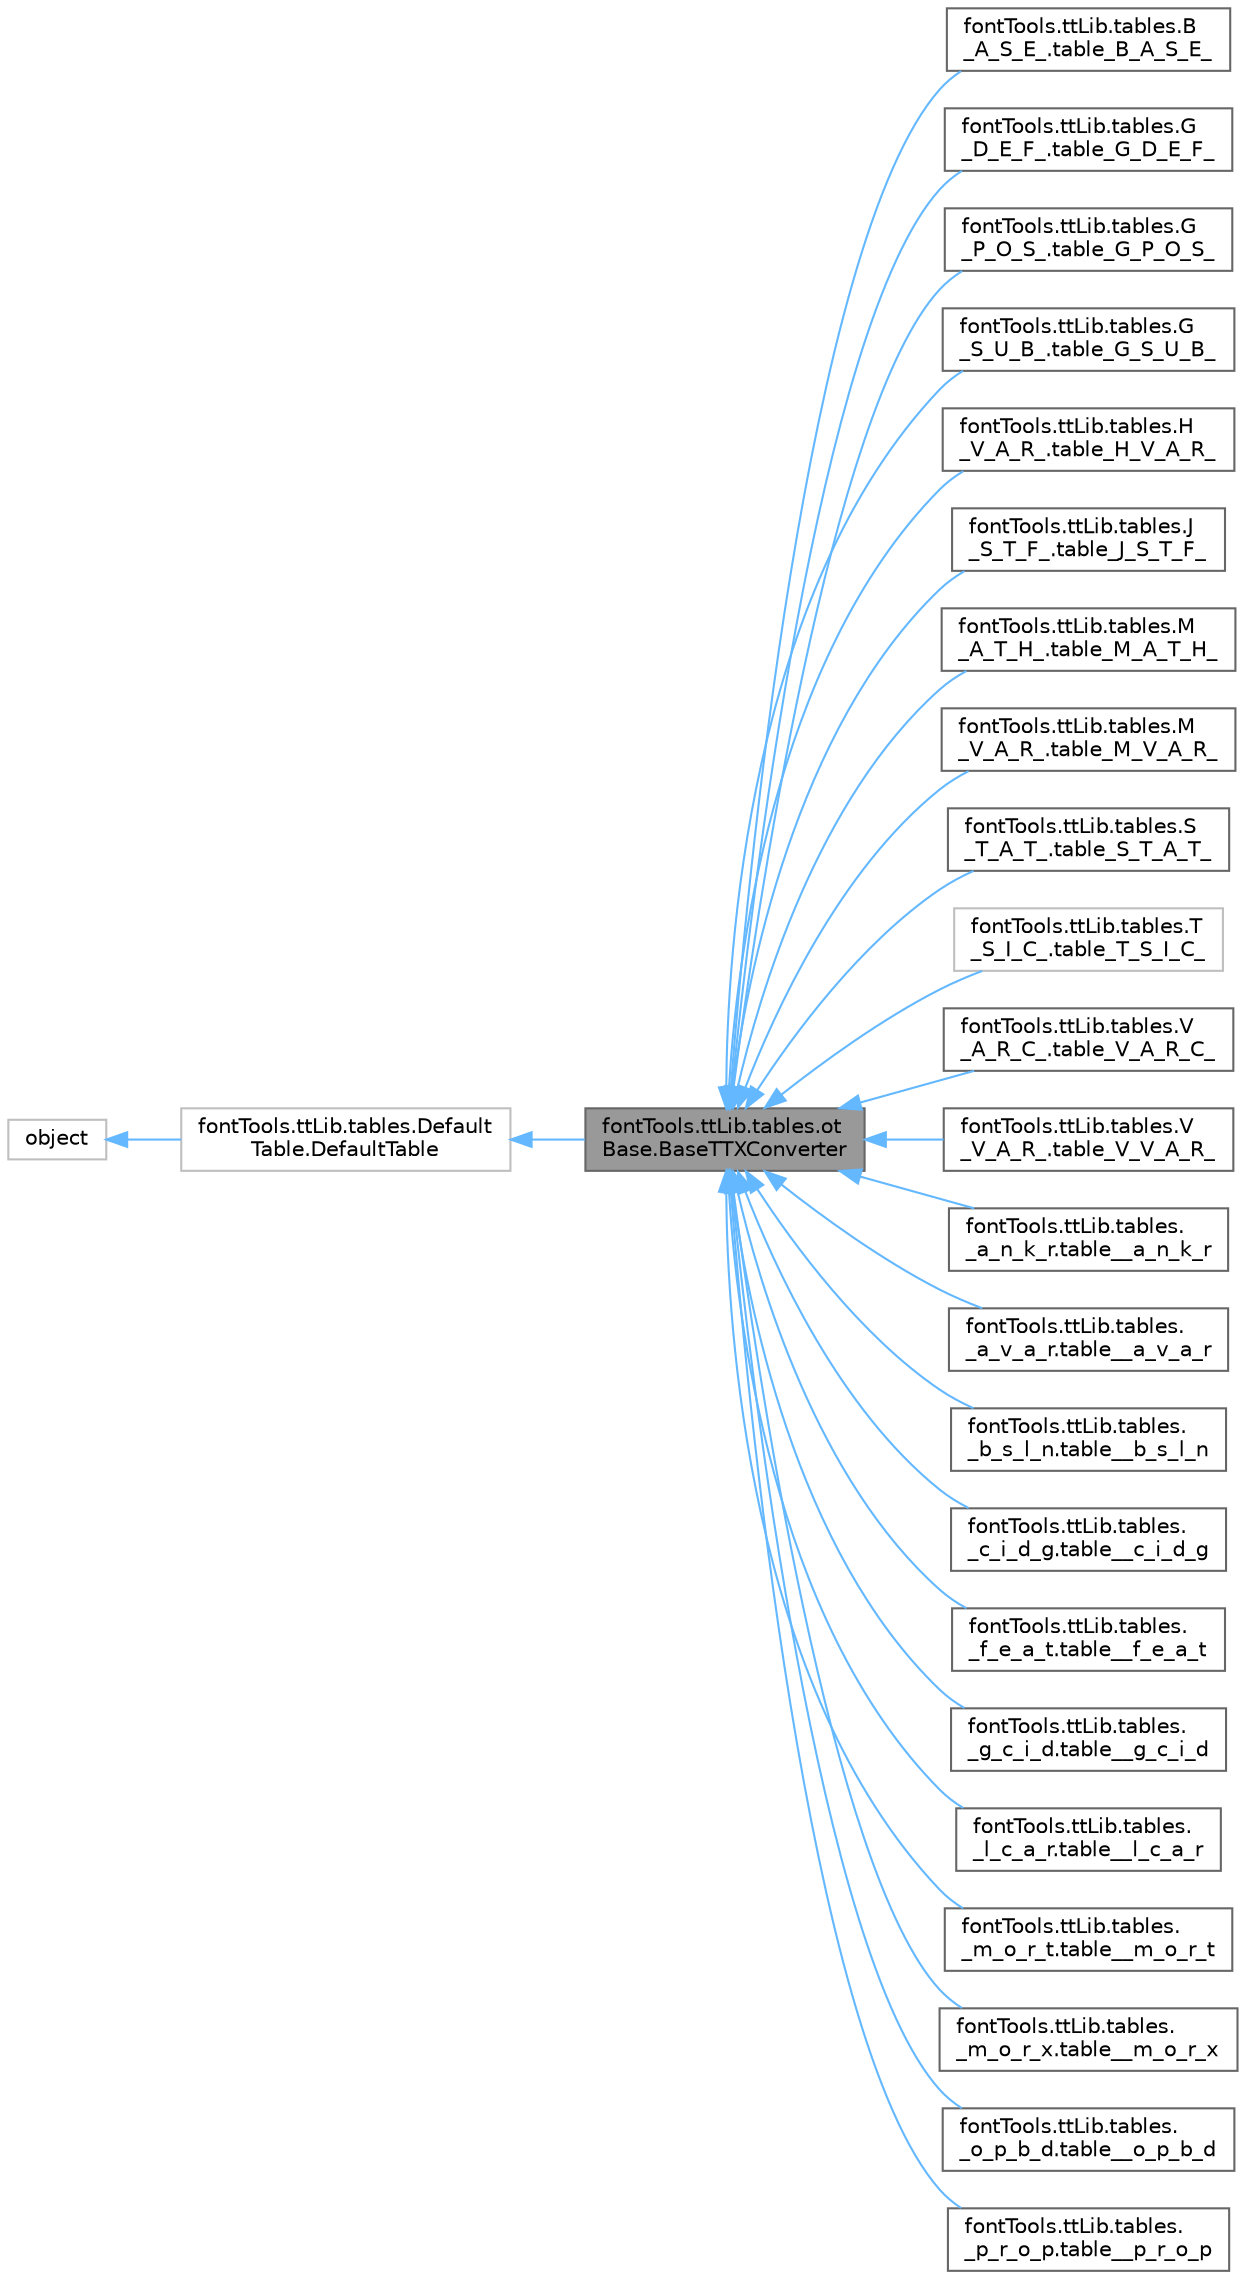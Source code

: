 digraph "fontTools.ttLib.tables.otBase.BaseTTXConverter"
{
 // LATEX_PDF_SIZE
  bgcolor="transparent";
  edge [fontname=Helvetica,fontsize=10,labelfontname=Helvetica,labelfontsize=10];
  node [fontname=Helvetica,fontsize=10,shape=box,height=0.2,width=0.4];
  rankdir="LR";
  Node1 [id="Node000001",label="fontTools.ttLib.tables.ot\lBase.BaseTTXConverter",height=0.2,width=0.4,color="gray40", fillcolor="grey60", style="filled", fontcolor="black",tooltip=" "];
  Node2 -> Node1 [id="edge1_Node000001_Node000002",dir="back",color="steelblue1",style="solid",tooltip=" "];
  Node2 [id="Node000002",label="fontTools.ttLib.tables.Default\lTable.DefaultTable",height=0.2,width=0.4,color="grey75", fillcolor="white", style="filled",URL="$d5/d2b/classfontTools_1_1ttLib_1_1tables_1_1DefaultTable_1_1DefaultTable.html",tooltip=" "];
  Node3 -> Node2 [id="edge2_Node000002_Node000003",dir="back",color="steelblue1",style="solid",tooltip=" "];
  Node3 [id="Node000003",label="object",height=0.2,width=0.4,color="grey75", fillcolor="white", style="filled",tooltip=" "];
  Node1 -> Node4 [id="edge3_Node000001_Node000004",dir="back",color="steelblue1",style="solid",tooltip=" "];
  Node4 [id="Node000004",label="fontTools.ttLib.tables.B\l_A_S_E_.table_B_A_S_E_",height=0.2,width=0.4,color="gray40", fillcolor="white", style="filled",URL="$d0/d46/classfontTools_1_1ttLib_1_1tables_1_1B__A__S__E___1_1table__B__A__S__E__.html",tooltip=" "];
  Node1 -> Node5 [id="edge4_Node000001_Node000005",dir="back",color="steelblue1",style="solid",tooltip=" "];
  Node5 [id="Node000005",label="fontTools.ttLib.tables.G\l_D_E_F_.table_G_D_E_F_",height=0.2,width=0.4,color="gray40", fillcolor="white", style="filled",URL="$d3/d0d/classfontTools_1_1ttLib_1_1tables_1_1G__D__E__F___1_1table__G__D__E__F__.html",tooltip=" "];
  Node1 -> Node6 [id="edge5_Node000001_Node000006",dir="back",color="steelblue1",style="solid",tooltip=" "];
  Node6 [id="Node000006",label="fontTools.ttLib.tables.G\l_P_O_S_.table_G_P_O_S_",height=0.2,width=0.4,color="gray40", fillcolor="white", style="filled",URL="$d5/d26/classfontTools_1_1ttLib_1_1tables_1_1G__P__O__S___1_1table__G__P__O__S__.html",tooltip=" "];
  Node1 -> Node7 [id="edge6_Node000001_Node000007",dir="back",color="steelblue1",style="solid",tooltip=" "];
  Node7 [id="Node000007",label="fontTools.ttLib.tables.G\l_S_U_B_.table_G_S_U_B_",height=0.2,width=0.4,color="gray40", fillcolor="white", style="filled",URL="$d9/d60/classfontTools_1_1ttLib_1_1tables_1_1G__S__U__B___1_1table__G__S__U__B__.html",tooltip=" "];
  Node1 -> Node8 [id="edge7_Node000001_Node000008",dir="back",color="steelblue1",style="solid",tooltip=" "];
  Node8 [id="Node000008",label="fontTools.ttLib.tables.H\l_V_A_R_.table_H_V_A_R_",height=0.2,width=0.4,color="gray40", fillcolor="white", style="filled",URL="$de/dd2/classfontTools_1_1ttLib_1_1tables_1_1H__V__A__R___1_1table__H__V__A__R__.html",tooltip=" "];
  Node1 -> Node9 [id="edge8_Node000001_Node000009",dir="back",color="steelblue1",style="solid",tooltip=" "];
  Node9 [id="Node000009",label="fontTools.ttLib.tables.J\l_S_T_F_.table_J_S_T_F_",height=0.2,width=0.4,color="gray40", fillcolor="white", style="filled",URL="$da/d75/classfontTools_1_1ttLib_1_1tables_1_1J__S__T__F___1_1table__J__S__T__F__.html",tooltip=" "];
  Node1 -> Node10 [id="edge9_Node000001_Node000010",dir="back",color="steelblue1",style="solid",tooltip=" "];
  Node10 [id="Node000010",label="fontTools.ttLib.tables.M\l_A_T_H_.table_M_A_T_H_",height=0.2,width=0.4,color="gray40", fillcolor="white", style="filled",URL="$db/da8/classfontTools_1_1ttLib_1_1tables_1_1M__A__T__H___1_1table__M__A__T__H__.html",tooltip=" "];
  Node1 -> Node11 [id="edge10_Node000001_Node000011",dir="back",color="steelblue1",style="solid",tooltip=" "];
  Node11 [id="Node000011",label="fontTools.ttLib.tables.M\l_V_A_R_.table_M_V_A_R_",height=0.2,width=0.4,color="gray40", fillcolor="white", style="filled",URL="$d1/db5/classfontTools_1_1ttLib_1_1tables_1_1M__V__A__R___1_1table__M__V__A__R__.html",tooltip=" "];
  Node1 -> Node12 [id="edge11_Node000001_Node000012",dir="back",color="steelblue1",style="solid",tooltip=" "];
  Node12 [id="Node000012",label="fontTools.ttLib.tables.S\l_T_A_T_.table_S_T_A_T_",height=0.2,width=0.4,color="gray40", fillcolor="white", style="filled",URL="$d8/dad/classfontTools_1_1ttLib_1_1tables_1_1S__T__A__T___1_1table__S__T__A__T__.html",tooltip=" "];
  Node1 -> Node13 [id="edge12_Node000001_Node000013",dir="back",color="steelblue1",style="solid",tooltip=" "];
  Node13 [id="Node000013",label="fontTools.ttLib.tables.T\l_S_I_C_.table_T_S_I_C_",height=0.2,width=0.4,color="grey75", fillcolor="white", style="filled",URL="$dd/d06/classfontTools_1_1ttLib_1_1tables_1_1T__S__I__C___1_1table__T__S__I__C__.html",tooltip=" "];
  Node1 -> Node14 [id="edge13_Node000001_Node000014",dir="back",color="steelblue1",style="solid",tooltip=" "];
  Node14 [id="Node000014",label="fontTools.ttLib.tables.V\l_A_R_C_.table_V_A_R_C_",height=0.2,width=0.4,color="gray40", fillcolor="white", style="filled",URL="$df/d6b/classfontTools_1_1ttLib_1_1tables_1_1V__A__R__C___1_1table__V__A__R__C__.html",tooltip=" "];
  Node1 -> Node15 [id="edge14_Node000001_Node000015",dir="back",color="steelblue1",style="solid",tooltip=" "];
  Node15 [id="Node000015",label="fontTools.ttLib.tables.V\l_V_A_R_.table_V_V_A_R_",height=0.2,width=0.4,color="gray40", fillcolor="white", style="filled",URL="$de/d19/classfontTools_1_1ttLib_1_1tables_1_1V__V__A__R___1_1table__V__V__A__R__.html",tooltip=" "];
  Node1 -> Node16 [id="edge15_Node000001_Node000016",dir="back",color="steelblue1",style="solid",tooltip=" "];
  Node16 [id="Node000016",label="fontTools.ttLib.tables.\l_a_n_k_r.table__a_n_k_r",height=0.2,width=0.4,color="gray40", fillcolor="white", style="filled",URL="$d8/d33/classfontTools_1_1ttLib_1_1tables_1_1__a__n__k__r_1_1table____a__n__k__r.html",tooltip=" "];
  Node1 -> Node17 [id="edge16_Node000001_Node000017",dir="back",color="steelblue1",style="solid",tooltip=" "];
  Node17 [id="Node000017",label="fontTools.ttLib.tables.\l_a_v_a_r.table__a_v_a_r",height=0.2,width=0.4,color="gray40", fillcolor="white", style="filled",URL="$db/d8a/classfontTools_1_1ttLib_1_1tables_1_1__a__v__a__r_1_1table____a__v__a__r.html",tooltip=" "];
  Node1 -> Node18 [id="edge17_Node000001_Node000018",dir="back",color="steelblue1",style="solid",tooltip=" "];
  Node18 [id="Node000018",label="fontTools.ttLib.tables.\l_b_s_l_n.table__b_s_l_n",height=0.2,width=0.4,color="gray40", fillcolor="white", style="filled",URL="$d9/dd4/classfontTools_1_1ttLib_1_1tables_1_1__b__s__l__n_1_1table____b__s__l__n.html",tooltip=" "];
  Node1 -> Node19 [id="edge18_Node000001_Node000019",dir="back",color="steelblue1",style="solid",tooltip=" "];
  Node19 [id="Node000019",label="fontTools.ttLib.tables.\l_c_i_d_g.table__c_i_d_g",height=0.2,width=0.4,color="gray40", fillcolor="white", style="filled",URL="$d5/d22/classfontTools_1_1ttLib_1_1tables_1_1__c__i__d__g_1_1table____c__i__d__g.html",tooltip=" "];
  Node1 -> Node20 [id="edge19_Node000001_Node000020",dir="back",color="steelblue1",style="solid",tooltip=" "];
  Node20 [id="Node000020",label="fontTools.ttLib.tables.\l_f_e_a_t.table__f_e_a_t",height=0.2,width=0.4,color="gray40", fillcolor="white", style="filled",URL="$d0/dd0/classfontTools_1_1ttLib_1_1tables_1_1__f__e__a__t_1_1table____f__e__a__t.html",tooltip=" "];
  Node1 -> Node21 [id="edge20_Node000001_Node000021",dir="back",color="steelblue1",style="solid",tooltip=" "];
  Node21 [id="Node000021",label="fontTools.ttLib.tables.\l_g_c_i_d.table__g_c_i_d",height=0.2,width=0.4,color="gray40", fillcolor="white", style="filled",URL="$d6/d7d/classfontTools_1_1ttLib_1_1tables_1_1__g__c__i__d_1_1table____g__c__i__d.html",tooltip=" "];
  Node1 -> Node22 [id="edge21_Node000001_Node000022",dir="back",color="steelblue1",style="solid",tooltip=" "];
  Node22 [id="Node000022",label="fontTools.ttLib.tables.\l_l_c_a_r.table__l_c_a_r",height=0.2,width=0.4,color="gray40", fillcolor="white", style="filled",URL="$d0/d10/classfontTools_1_1ttLib_1_1tables_1_1__l__c__a__r_1_1table____l__c__a__r.html",tooltip=" "];
  Node1 -> Node23 [id="edge22_Node000001_Node000023",dir="back",color="steelblue1",style="solid",tooltip=" "];
  Node23 [id="Node000023",label="fontTools.ttLib.tables.\l_m_o_r_t.table__m_o_r_t",height=0.2,width=0.4,color="gray40", fillcolor="white", style="filled",URL="$d3/d76/classfontTools_1_1ttLib_1_1tables_1_1__m__o__r__t_1_1table____m__o__r__t.html",tooltip=" "];
  Node1 -> Node24 [id="edge23_Node000001_Node000024",dir="back",color="steelblue1",style="solid",tooltip=" "];
  Node24 [id="Node000024",label="fontTools.ttLib.tables.\l_m_o_r_x.table__m_o_r_x",height=0.2,width=0.4,color="gray40", fillcolor="white", style="filled",URL="$d6/dae/classfontTools_1_1ttLib_1_1tables_1_1__m__o__r__x_1_1table____m__o__r__x.html",tooltip=" "];
  Node1 -> Node25 [id="edge24_Node000001_Node000025",dir="back",color="steelblue1",style="solid",tooltip=" "];
  Node25 [id="Node000025",label="fontTools.ttLib.tables.\l_o_p_b_d.table__o_p_b_d",height=0.2,width=0.4,color="gray40", fillcolor="white", style="filled",URL="$d6/dc1/classfontTools_1_1ttLib_1_1tables_1_1__o__p__b__d_1_1table____o__p__b__d.html",tooltip=" "];
  Node1 -> Node26 [id="edge25_Node000001_Node000026",dir="back",color="steelblue1",style="solid",tooltip=" "];
  Node26 [id="Node000026",label="fontTools.ttLib.tables.\l_p_r_o_p.table__p_r_o_p",height=0.2,width=0.4,color="gray40", fillcolor="white", style="filled",URL="$d7/d78/classfontTools_1_1ttLib_1_1tables_1_1__p__r__o__p_1_1table____p__r__o__p.html",tooltip=" "];
}
